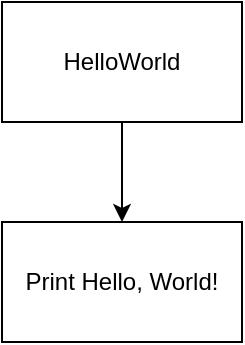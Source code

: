 <mxfile>
    <diagram id="dGK1J4w-08Ptf7oi26aS" name="Page-1">
        <mxGraphModel dx="262" dy="123" grid="1" gridSize="10" guides="1" tooltips="1" connect="1" arrows="1" fold="1" page="1" pageScale="1" pageWidth="827" pageHeight="1169" math="0" shadow="0">
            <root>
                <mxCell id="0"/>
                <mxCell id="1" parent="0"/>
                <mxCell id="4" style="edgeStyle=none;html=1;" parent="1" source="3" edge="1">
                    <mxGeometry relative="1" as="geometry">
                        <mxPoint x="370" y="230" as="targetPoint"/>
                    </mxGeometry>
                </mxCell>
                <mxCell id="3" value="HelloWorld" style="rounded=0;whiteSpace=wrap;html=1;" parent="1" vertex="1">
                    <mxGeometry x="310" y="120" width="120" height="60" as="geometry"/>
                </mxCell>
                <mxCell id="5" value="Print Hello, World!" style="rounded=0;whiteSpace=wrap;html=1;" parent="1" vertex="1">
                    <mxGeometry x="310" y="230" width="120" height="60" as="geometry"/>
                </mxCell>
            </root>
        </mxGraphModel>
    </diagram>
</mxfile>